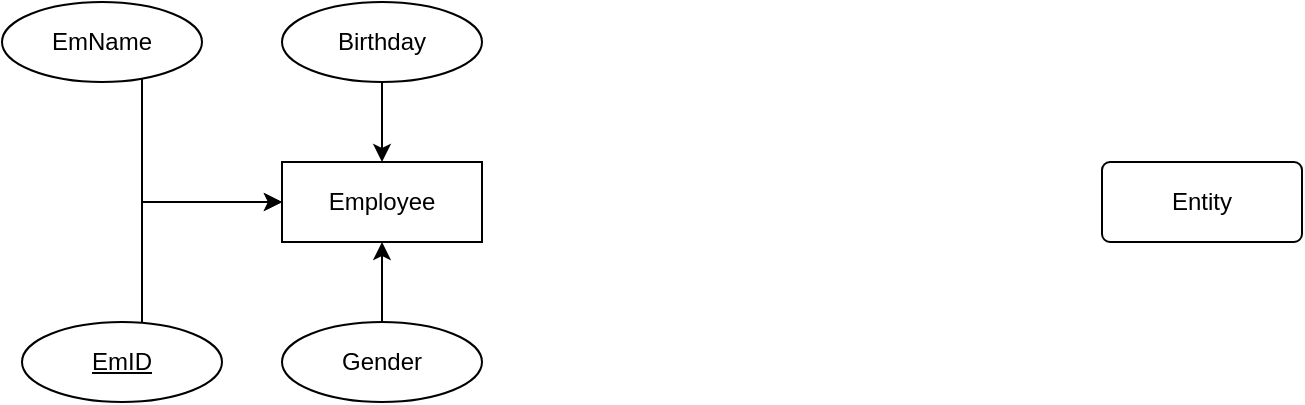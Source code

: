 <mxfile version="22.1.21" type="github">
  <diagram name="Page-1" id="XkV6eDznPqOcle29tyvj">
    <mxGraphModel dx="777" dy="525" grid="1" gridSize="10" guides="1" tooltips="1" connect="1" arrows="1" fold="1" page="1" pageScale="1" pageWidth="850" pageHeight="1100" math="0" shadow="0">
      <root>
        <mxCell id="0" />
        <mxCell id="1" parent="0" />
        <mxCell id="bxK1UHGuJj95t-g21j4f-1" value="Employee" style="whiteSpace=wrap;html=1;align=center;" vertex="1" parent="1">
          <mxGeometry x="220" y="110" width="100" height="40" as="geometry" />
        </mxCell>
        <mxCell id="bxK1UHGuJj95t-g21j4f-11" style="edgeStyle=orthogonalEdgeStyle;rounded=0;orthogonalLoop=1;jettySize=auto;html=1;" edge="1" parent="1" source="bxK1UHGuJj95t-g21j4f-3" target="bxK1UHGuJj95t-g21j4f-1">
          <mxGeometry relative="1" as="geometry">
            <Array as="points">
              <mxPoint x="150" y="130" />
            </Array>
          </mxGeometry>
        </mxCell>
        <mxCell id="bxK1UHGuJj95t-g21j4f-3" value="EmID" style="ellipse;whiteSpace=wrap;html=1;align=center;fontStyle=4;" vertex="1" parent="1">
          <mxGeometry x="90" y="190" width="100" height="40" as="geometry" />
        </mxCell>
        <mxCell id="bxK1UHGuJj95t-g21j4f-4" value="Entity" style="rounded=1;arcSize=10;whiteSpace=wrap;html=1;align=center;" vertex="1" parent="1">
          <mxGeometry x="630" y="110" width="100" height="40" as="geometry" />
        </mxCell>
        <mxCell id="bxK1UHGuJj95t-g21j4f-12" style="edgeStyle=orthogonalEdgeStyle;rounded=0;orthogonalLoop=1;jettySize=auto;html=1;" edge="1" parent="1" source="bxK1UHGuJj95t-g21j4f-6" target="bxK1UHGuJj95t-g21j4f-1">
          <mxGeometry relative="1" as="geometry">
            <Array as="points">
              <mxPoint x="150" y="130" />
            </Array>
          </mxGeometry>
        </mxCell>
        <mxCell id="bxK1UHGuJj95t-g21j4f-6" value="EmName" style="ellipse;whiteSpace=wrap;html=1;align=center;" vertex="1" parent="1">
          <mxGeometry x="80" y="30" width="100" height="40" as="geometry" />
        </mxCell>
        <mxCell id="bxK1UHGuJj95t-g21j4f-13" style="edgeStyle=orthogonalEdgeStyle;rounded=0;orthogonalLoop=1;jettySize=auto;html=1;" edge="1" parent="1" source="bxK1UHGuJj95t-g21j4f-9" target="bxK1UHGuJj95t-g21j4f-1">
          <mxGeometry relative="1" as="geometry" />
        </mxCell>
        <mxCell id="bxK1UHGuJj95t-g21j4f-9" value="Birthday" style="ellipse;whiteSpace=wrap;html=1;align=center;" vertex="1" parent="1">
          <mxGeometry x="220" y="30" width="100" height="40" as="geometry" />
        </mxCell>
        <mxCell id="bxK1UHGuJj95t-g21j4f-14" style="edgeStyle=orthogonalEdgeStyle;rounded=0;orthogonalLoop=1;jettySize=auto;html=1;" edge="1" parent="1" source="bxK1UHGuJj95t-g21j4f-10" target="bxK1UHGuJj95t-g21j4f-1">
          <mxGeometry relative="1" as="geometry" />
        </mxCell>
        <mxCell id="bxK1UHGuJj95t-g21j4f-10" value="Gender" style="ellipse;whiteSpace=wrap;html=1;align=center;" vertex="1" parent="1">
          <mxGeometry x="220" y="190" width="100" height="40" as="geometry" />
        </mxCell>
      </root>
    </mxGraphModel>
  </diagram>
</mxfile>
